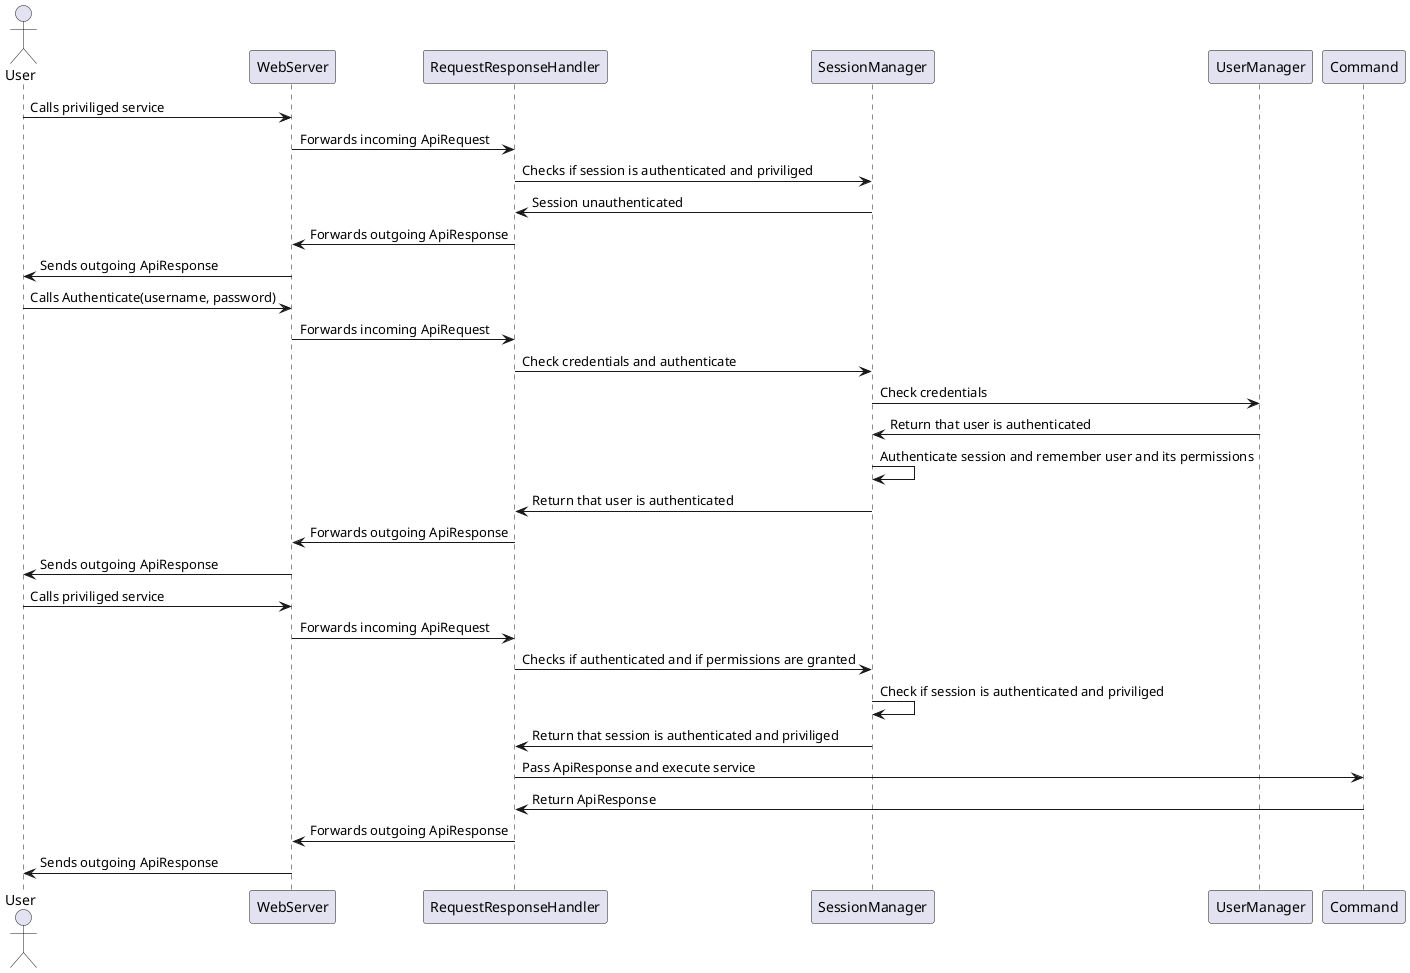 @startuml
actor User
participant WebServer
participant RequestResponseHandler
participant SessionManager
participant UserManager
participant Command

User->WebServer: Calls priviliged service
WebServer->RequestResponseHandler: Forwards incoming ApiRequest
RequestResponseHandler->SessionManager: Checks if session is authenticated and priviliged
SessionManager->RequestResponseHandler: Session unauthenticated
RequestResponseHandler->WebServer: Forwards outgoing ApiResponse
WebServer->User : Sends outgoing ApiResponse

User->WebServer: Calls Authenticate(username, password)
WebServer->RequestResponseHandler: Forwards incoming ApiRequest
RequestResponseHandler->SessionManager: Check credentials and authenticate
SessionManager->UserManager: Check credentials
UserManager-> SessionManager: Return that user is authenticated
SessionManager->SessionManager: Authenticate session and remember user and its permissions
SessionManager->RequestResponseHandler: Return that user is authenticated
RequestResponseHandler->WebServer: Forwards outgoing ApiResponse
WebServer->User : Sends outgoing ApiResponse

User->WebServer: Calls priviliged service
WebServer->RequestResponseHandler: Forwards incoming ApiRequest
RequestResponseHandler->SessionManager: Checks if authenticated and if permissions are granted
SessionManager->SessionManager: Check if session is authenticated and priviliged
SessionManager->RequestResponseHandler: Return that session is authenticated and priviliged
RequestResponseHandler->Command: Pass ApiResponse and execute service
Command->RequestResponseHandler: Return ApiResponse
RequestResponseHandler->WebServer: Forwards outgoing ApiResponse
WebServer->User : Sends outgoing ApiResponse
@enduml
